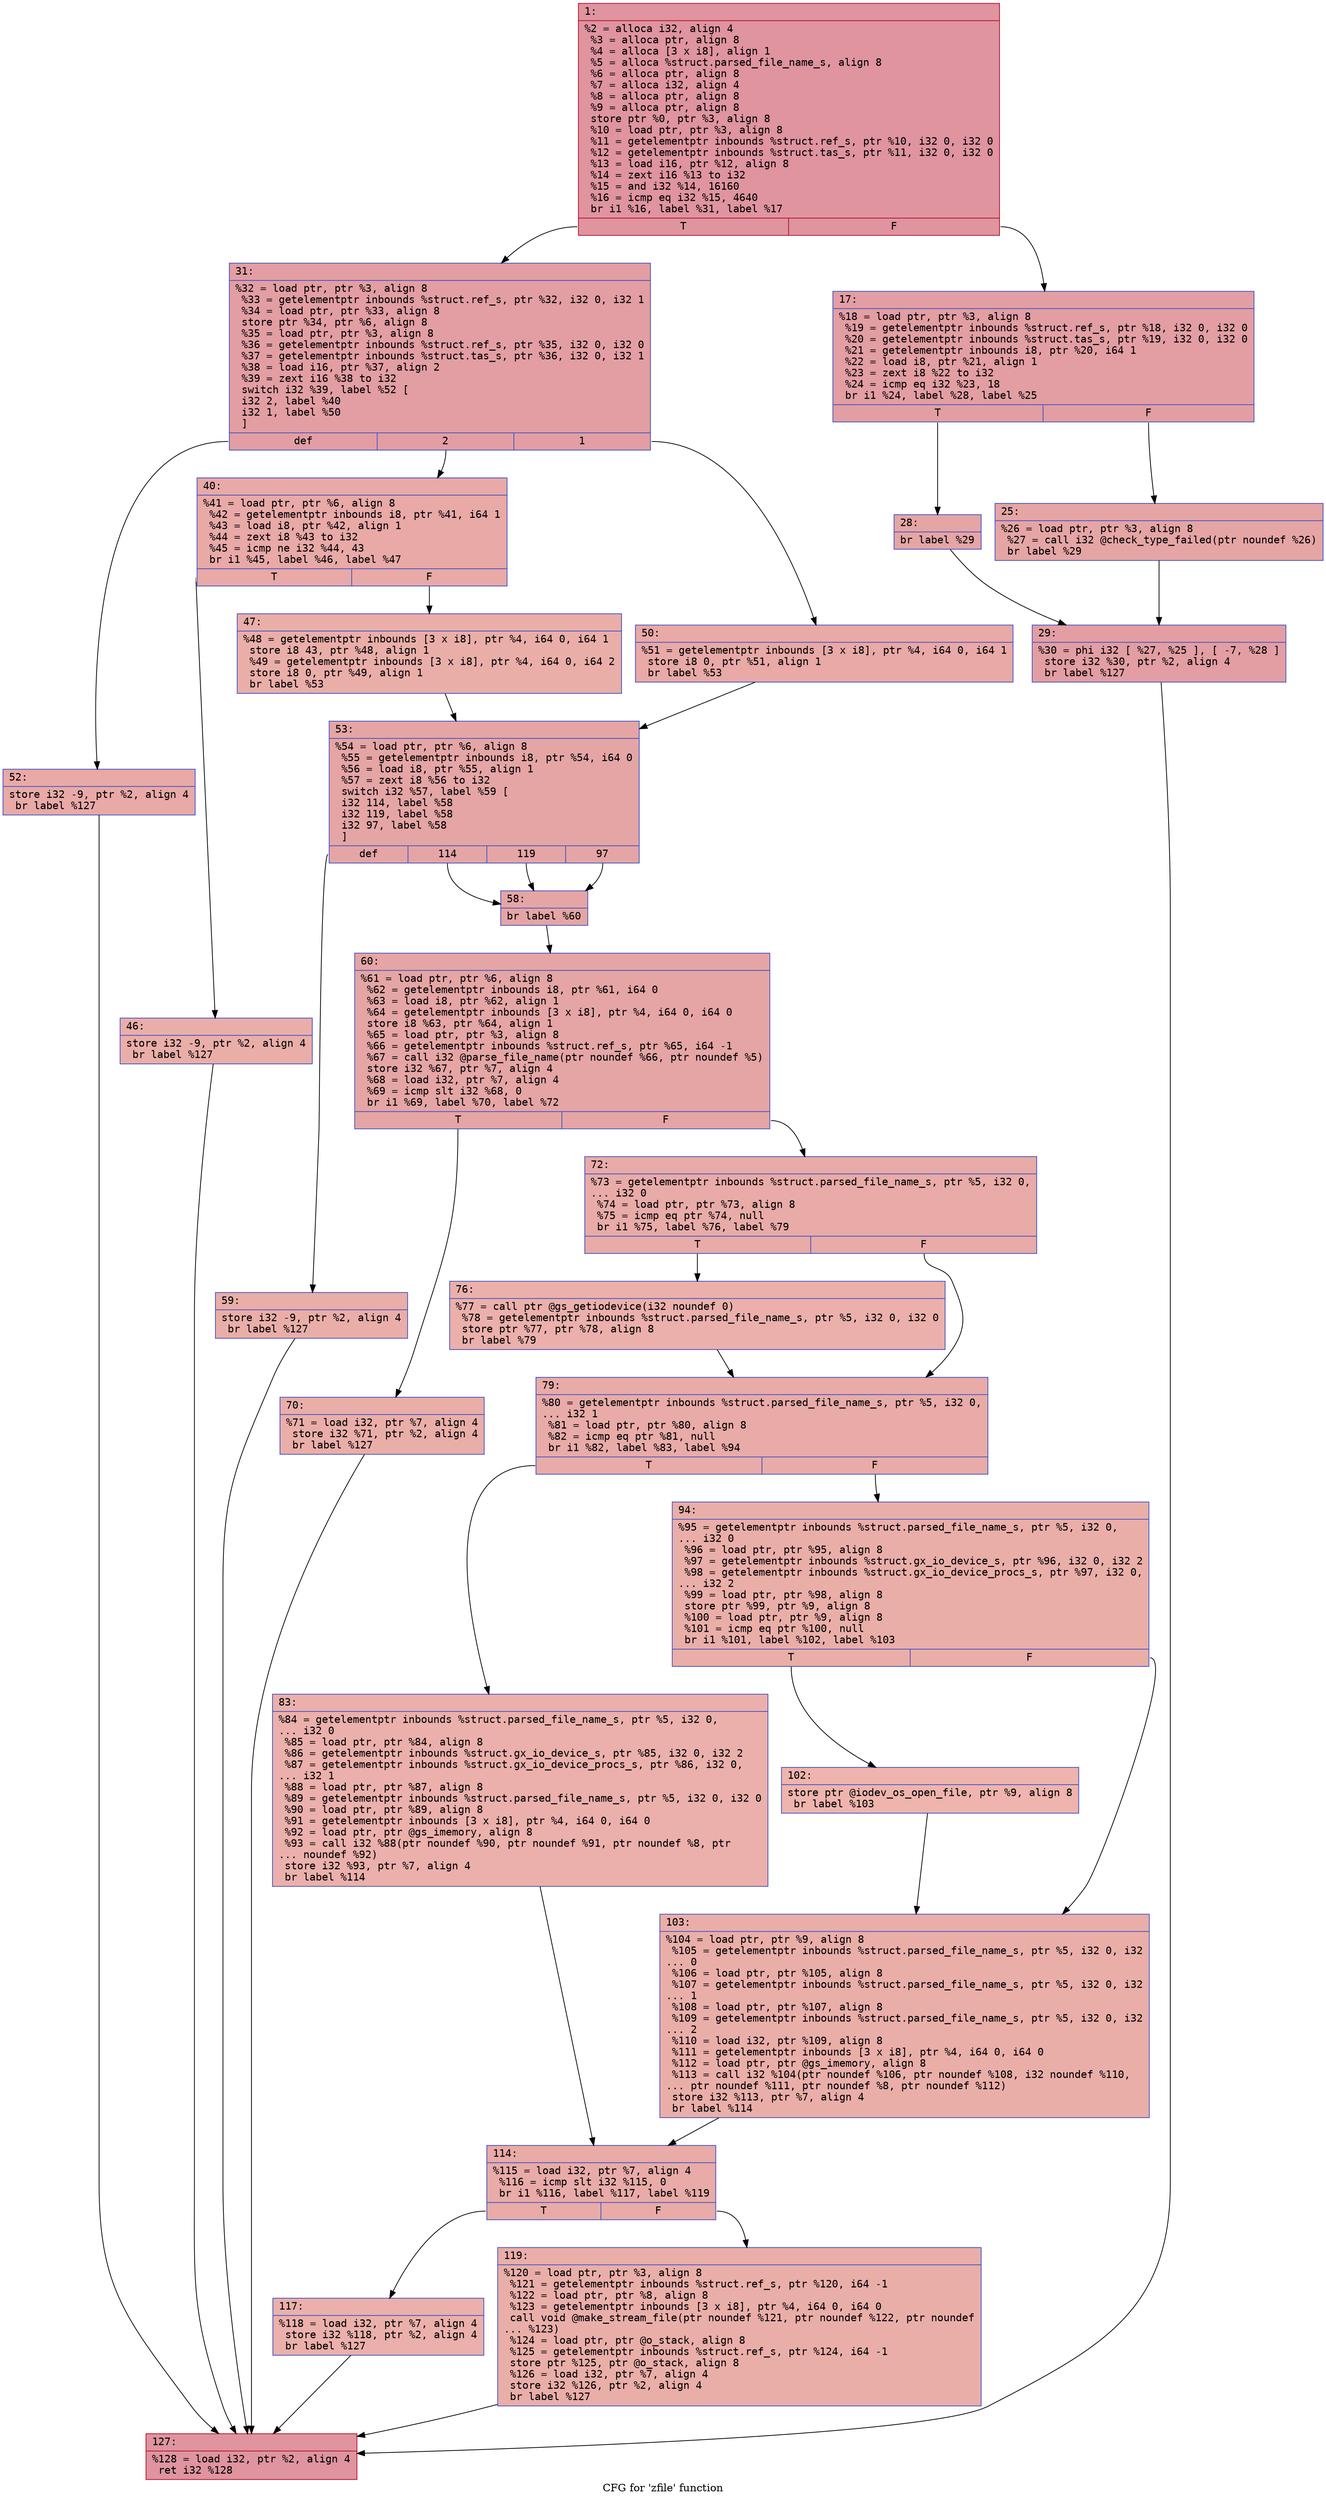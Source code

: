 digraph "CFG for 'zfile' function" {
	label="CFG for 'zfile' function";

	Node0x60000212e2b0 [shape=record,color="#b70d28ff", style=filled, fillcolor="#b70d2870" fontname="Courier",label="{1:\l|  %2 = alloca i32, align 4\l  %3 = alloca ptr, align 8\l  %4 = alloca [3 x i8], align 1\l  %5 = alloca %struct.parsed_file_name_s, align 8\l  %6 = alloca ptr, align 8\l  %7 = alloca i32, align 4\l  %8 = alloca ptr, align 8\l  %9 = alloca ptr, align 8\l  store ptr %0, ptr %3, align 8\l  %10 = load ptr, ptr %3, align 8\l  %11 = getelementptr inbounds %struct.ref_s, ptr %10, i32 0, i32 0\l  %12 = getelementptr inbounds %struct.tas_s, ptr %11, i32 0, i32 0\l  %13 = load i16, ptr %12, align 8\l  %14 = zext i16 %13 to i32\l  %15 = and i32 %14, 16160\l  %16 = icmp eq i32 %15, 4640\l  br i1 %16, label %31, label %17\l|{<s0>T|<s1>F}}"];
	Node0x60000212e2b0:s0 -> Node0x60000212e440[tooltip="1 -> 31\nProbability 50.00%" ];
	Node0x60000212e2b0:s1 -> Node0x60000212e300[tooltip="1 -> 17\nProbability 50.00%" ];
	Node0x60000212e300 [shape=record,color="#3d50c3ff", style=filled, fillcolor="#be242e70" fontname="Courier",label="{17:\l|  %18 = load ptr, ptr %3, align 8\l  %19 = getelementptr inbounds %struct.ref_s, ptr %18, i32 0, i32 0\l  %20 = getelementptr inbounds %struct.tas_s, ptr %19, i32 0, i32 0\l  %21 = getelementptr inbounds i8, ptr %20, i64 1\l  %22 = load i8, ptr %21, align 1\l  %23 = zext i8 %22 to i32\l  %24 = icmp eq i32 %23, 18\l  br i1 %24, label %28, label %25\l|{<s0>T|<s1>F}}"];
	Node0x60000212e300:s0 -> Node0x60000212e3a0[tooltip="17 -> 28\nProbability 50.00%" ];
	Node0x60000212e300:s1 -> Node0x60000212e350[tooltip="17 -> 25\nProbability 50.00%" ];
	Node0x60000212e350 [shape=record,color="#3d50c3ff", style=filled, fillcolor="#c5333470" fontname="Courier",label="{25:\l|  %26 = load ptr, ptr %3, align 8\l  %27 = call i32 @check_type_failed(ptr noundef %26)\l  br label %29\l}"];
	Node0x60000212e350 -> Node0x60000212e3f0[tooltip="25 -> 29\nProbability 100.00%" ];
	Node0x60000212e3a0 [shape=record,color="#3d50c3ff", style=filled, fillcolor="#c5333470" fontname="Courier",label="{28:\l|  br label %29\l}"];
	Node0x60000212e3a0 -> Node0x60000212e3f0[tooltip="28 -> 29\nProbability 100.00%" ];
	Node0x60000212e3f0 [shape=record,color="#3d50c3ff", style=filled, fillcolor="#be242e70" fontname="Courier",label="{29:\l|  %30 = phi i32 [ %27, %25 ], [ -7, %28 ]\l  store i32 %30, ptr %2, align 4\l  br label %127\l}"];
	Node0x60000212e3f0 -> Node0x60000212ead0[tooltip="29 -> 127\nProbability 100.00%" ];
	Node0x60000212e440 [shape=record,color="#3d50c3ff", style=filled, fillcolor="#be242e70" fontname="Courier",label="{31:\l|  %32 = load ptr, ptr %3, align 8\l  %33 = getelementptr inbounds %struct.ref_s, ptr %32, i32 0, i32 1\l  %34 = load ptr, ptr %33, align 8\l  store ptr %34, ptr %6, align 8\l  %35 = load ptr, ptr %3, align 8\l  %36 = getelementptr inbounds %struct.ref_s, ptr %35, i32 0, i32 0\l  %37 = getelementptr inbounds %struct.tas_s, ptr %36, i32 0, i32 1\l  %38 = load i16, ptr %37, align 2\l  %39 = zext i16 %38 to i32\l  switch i32 %39, label %52 [\l    i32 2, label %40\l    i32 1, label %50\l  ]\l|{<s0>def|<s1>2|<s2>1}}"];
	Node0x60000212e440:s0 -> Node0x60000212e5d0[tooltip="31 -> 52\nProbability 33.33%" ];
	Node0x60000212e440:s1 -> Node0x60000212e490[tooltip="31 -> 40\nProbability 33.33%" ];
	Node0x60000212e440:s2 -> Node0x60000212e580[tooltip="31 -> 50\nProbability 33.33%" ];
	Node0x60000212e490 [shape=record,color="#3d50c3ff", style=filled, fillcolor="#ca3b3770" fontname="Courier",label="{40:\l|  %41 = load ptr, ptr %6, align 8\l  %42 = getelementptr inbounds i8, ptr %41, i64 1\l  %43 = load i8, ptr %42, align 1\l  %44 = zext i8 %43 to i32\l  %45 = icmp ne i32 %44, 43\l  br i1 %45, label %46, label %47\l|{<s0>T|<s1>F}}"];
	Node0x60000212e490:s0 -> Node0x60000212e4e0[tooltip="40 -> 46\nProbability 50.00%" ];
	Node0x60000212e490:s1 -> Node0x60000212e530[tooltip="40 -> 47\nProbability 50.00%" ];
	Node0x60000212e4e0 [shape=record,color="#3d50c3ff", style=filled, fillcolor="#d0473d70" fontname="Courier",label="{46:\l|  store i32 -9, ptr %2, align 4\l  br label %127\l}"];
	Node0x60000212e4e0 -> Node0x60000212ead0[tooltip="46 -> 127\nProbability 100.00%" ];
	Node0x60000212e530 [shape=record,color="#3d50c3ff", style=filled, fillcolor="#d0473d70" fontname="Courier",label="{47:\l|  %48 = getelementptr inbounds [3 x i8], ptr %4, i64 0, i64 1\l  store i8 43, ptr %48, align 1\l  %49 = getelementptr inbounds [3 x i8], ptr %4, i64 0, i64 2\l  store i8 0, ptr %49, align 1\l  br label %53\l}"];
	Node0x60000212e530 -> Node0x60000212e620[tooltip="47 -> 53\nProbability 100.00%" ];
	Node0x60000212e580 [shape=record,color="#3d50c3ff", style=filled, fillcolor="#ca3b3770" fontname="Courier",label="{50:\l|  %51 = getelementptr inbounds [3 x i8], ptr %4, i64 0, i64 1\l  store i8 0, ptr %51, align 1\l  br label %53\l}"];
	Node0x60000212e580 -> Node0x60000212e620[tooltip="50 -> 53\nProbability 100.00%" ];
	Node0x60000212e5d0 [shape=record,color="#3d50c3ff", style=filled, fillcolor="#ca3b3770" fontname="Courier",label="{52:\l|  store i32 -9, ptr %2, align 4\l  br label %127\l}"];
	Node0x60000212e5d0 -> Node0x60000212ead0[tooltip="52 -> 127\nProbability 100.00%" ];
	Node0x60000212e620 [shape=record,color="#3d50c3ff", style=filled, fillcolor="#c5333470" fontname="Courier",label="{53:\l|  %54 = load ptr, ptr %6, align 8\l  %55 = getelementptr inbounds i8, ptr %54, i64 0\l  %56 = load i8, ptr %55, align 1\l  %57 = zext i8 %56 to i32\l  switch i32 %57, label %59 [\l    i32 114, label %58\l    i32 119, label %58\l    i32 97, label %58\l  ]\l|{<s0>def|<s1>114|<s2>119|<s3>97}}"];
	Node0x60000212e620:s0 -> Node0x60000212e6c0[tooltip="53 -> 59\nProbability 25.00%" ];
	Node0x60000212e620:s1 -> Node0x60000212e670[tooltip="53 -> 58\nProbability 75.00%" ];
	Node0x60000212e620:s2 -> Node0x60000212e670[tooltip="53 -> 58\nProbability 75.00%" ];
	Node0x60000212e620:s3 -> Node0x60000212e670[tooltip="53 -> 58\nProbability 75.00%" ];
	Node0x60000212e670 [shape=record,color="#3d50c3ff", style=filled, fillcolor="#c5333470" fontname="Courier",label="{58:\l|  br label %60\l}"];
	Node0x60000212e670 -> Node0x60000212e710[tooltip="58 -> 60\nProbability 100.00%" ];
	Node0x60000212e6c0 [shape=record,color="#3d50c3ff", style=filled, fillcolor="#d0473d70" fontname="Courier",label="{59:\l|  store i32 -9, ptr %2, align 4\l  br label %127\l}"];
	Node0x60000212e6c0 -> Node0x60000212ead0[tooltip="59 -> 127\nProbability 100.00%" ];
	Node0x60000212e710 [shape=record,color="#3d50c3ff", style=filled, fillcolor="#c5333470" fontname="Courier",label="{60:\l|  %61 = load ptr, ptr %6, align 8\l  %62 = getelementptr inbounds i8, ptr %61, i64 0\l  %63 = load i8, ptr %62, align 1\l  %64 = getelementptr inbounds [3 x i8], ptr %4, i64 0, i64 0\l  store i8 %63, ptr %64, align 1\l  %65 = load ptr, ptr %3, align 8\l  %66 = getelementptr inbounds %struct.ref_s, ptr %65, i64 -1\l  %67 = call i32 @parse_file_name(ptr noundef %66, ptr noundef %5)\l  store i32 %67, ptr %7, align 4\l  %68 = load i32, ptr %7, align 4\l  %69 = icmp slt i32 %68, 0\l  br i1 %69, label %70, label %72\l|{<s0>T|<s1>F}}"];
	Node0x60000212e710:s0 -> Node0x60000212e760[tooltip="60 -> 70\nProbability 37.50%" ];
	Node0x60000212e710:s1 -> Node0x60000212e7b0[tooltip="60 -> 72\nProbability 62.50%" ];
	Node0x60000212e760 [shape=record,color="#3d50c3ff", style=filled, fillcolor="#d0473d70" fontname="Courier",label="{70:\l|  %71 = load i32, ptr %7, align 4\l  store i32 %71, ptr %2, align 4\l  br label %127\l}"];
	Node0x60000212e760 -> Node0x60000212ead0[tooltip="70 -> 127\nProbability 100.00%" ];
	Node0x60000212e7b0 [shape=record,color="#3d50c3ff", style=filled, fillcolor="#cc403a70" fontname="Courier",label="{72:\l|  %73 = getelementptr inbounds %struct.parsed_file_name_s, ptr %5, i32 0,\l... i32 0\l  %74 = load ptr, ptr %73, align 8\l  %75 = icmp eq ptr %74, null\l  br i1 %75, label %76, label %79\l|{<s0>T|<s1>F}}"];
	Node0x60000212e7b0:s0 -> Node0x60000212e800[tooltip="72 -> 76\nProbability 37.50%" ];
	Node0x60000212e7b0:s1 -> Node0x60000212e850[tooltip="72 -> 79\nProbability 62.50%" ];
	Node0x60000212e800 [shape=record,color="#3d50c3ff", style=filled, fillcolor="#d24b4070" fontname="Courier",label="{76:\l|  %77 = call ptr @gs_getiodevice(i32 noundef 0)\l  %78 = getelementptr inbounds %struct.parsed_file_name_s, ptr %5, i32 0, i32 0\l  store ptr %77, ptr %78, align 8\l  br label %79\l}"];
	Node0x60000212e800 -> Node0x60000212e850[tooltip="76 -> 79\nProbability 100.00%" ];
	Node0x60000212e850 [shape=record,color="#3d50c3ff", style=filled, fillcolor="#cc403a70" fontname="Courier",label="{79:\l|  %80 = getelementptr inbounds %struct.parsed_file_name_s, ptr %5, i32 0,\l... i32 1\l  %81 = load ptr, ptr %80, align 8\l  %82 = icmp eq ptr %81, null\l  br i1 %82, label %83, label %94\l|{<s0>T|<s1>F}}"];
	Node0x60000212e850:s0 -> Node0x60000212e8a0[tooltip="79 -> 83\nProbability 37.50%" ];
	Node0x60000212e850:s1 -> Node0x60000212e8f0[tooltip="79 -> 94\nProbability 62.50%" ];
	Node0x60000212e8a0 [shape=record,color="#3d50c3ff", style=filled, fillcolor="#d24b4070" fontname="Courier",label="{83:\l|  %84 = getelementptr inbounds %struct.parsed_file_name_s, ptr %5, i32 0,\l... i32 0\l  %85 = load ptr, ptr %84, align 8\l  %86 = getelementptr inbounds %struct.gx_io_device_s, ptr %85, i32 0, i32 2\l  %87 = getelementptr inbounds %struct.gx_io_device_procs_s, ptr %86, i32 0,\l... i32 1\l  %88 = load ptr, ptr %87, align 8\l  %89 = getelementptr inbounds %struct.parsed_file_name_s, ptr %5, i32 0, i32 0\l  %90 = load ptr, ptr %89, align 8\l  %91 = getelementptr inbounds [3 x i8], ptr %4, i64 0, i64 0\l  %92 = load ptr, ptr @gs_imemory, align 8\l  %93 = call i32 %88(ptr noundef %90, ptr noundef %91, ptr noundef %8, ptr\l... noundef %92)\l  store i32 %93, ptr %7, align 4\l  br label %114\l}"];
	Node0x60000212e8a0 -> Node0x60000212e9e0[tooltip="83 -> 114\nProbability 100.00%" ];
	Node0x60000212e8f0 [shape=record,color="#3d50c3ff", style=filled, fillcolor="#d0473d70" fontname="Courier",label="{94:\l|  %95 = getelementptr inbounds %struct.parsed_file_name_s, ptr %5, i32 0,\l... i32 0\l  %96 = load ptr, ptr %95, align 8\l  %97 = getelementptr inbounds %struct.gx_io_device_s, ptr %96, i32 0, i32 2\l  %98 = getelementptr inbounds %struct.gx_io_device_procs_s, ptr %97, i32 0,\l... i32 2\l  %99 = load ptr, ptr %98, align 8\l  store ptr %99, ptr %9, align 8\l  %100 = load ptr, ptr %9, align 8\l  %101 = icmp eq ptr %100, null\l  br i1 %101, label %102, label %103\l|{<s0>T|<s1>F}}"];
	Node0x60000212e8f0:s0 -> Node0x60000212e940[tooltip="94 -> 102\nProbability 37.50%" ];
	Node0x60000212e8f0:s1 -> Node0x60000212e990[tooltip="94 -> 103\nProbability 62.50%" ];
	Node0x60000212e940 [shape=record,color="#3d50c3ff", style=filled, fillcolor="#d8564670" fontname="Courier",label="{102:\l|  store ptr @iodev_os_open_file, ptr %9, align 8\l  br label %103\l}"];
	Node0x60000212e940 -> Node0x60000212e990[tooltip="102 -> 103\nProbability 100.00%" ];
	Node0x60000212e990 [shape=record,color="#3d50c3ff", style=filled, fillcolor="#d0473d70" fontname="Courier",label="{103:\l|  %104 = load ptr, ptr %9, align 8\l  %105 = getelementptr inbounds %struct.parsed_file_name_s, ptr %5, i32 0, i32\l... 0\l  %106 = load ptr, ptr %105, align 8\l  %107 = getelementptr inbounds %struct.parsed_file_name_s, ptr %5, i32 0, i32\l... 1\l  %108 = load ptr, ptr %107, align 8\l  %109 = getelementptr inbounds %struct.parsed_file_name_s, ptr %5, i32 0, i32\l... 2\l  %110 = load i32, ptr %109, align 8\l  %111 = getelementptr inbounds [3 x i8], ptr %4, i64 0, i64 0\l  %112 = load ptr, ptr @gs_imemory, align 8\l  %113 = call i32 %104(ptr noundef %106, ptr noundef %108, i32 noundef %110,\l... ptr noundef %111, ptr noundef %8, ptr noundef %112)\l  store i32 %113, ptr %7, align 4\l  br label %114\l}"];
	Node0x60000212e990 -> Node0x60000212e9e0[tooltip="103 -> 114\nProbability 100.00%" ];
	Node0x60000212e9e0 [shape=record,color="#3d50c3ff", style=filled, fillcolor="#cc403a70" fontname="Courier",label="{114:\l|  %115 = load i32, ptr %7, align 4\l  %116 = icmp slt i32 %115, 0\l  br i1 %116, label %117, label %119\l|{<s0>T|<s1>F}}"];
	Node0x60000212e9e0:s0 -> Node0x60000212ea30[tooltip="114 -> 117\nProbability 37.50%" ];
	Node0x60000212e9e0:s1 -> Node0x60000212ea80[tooltip="114 -> 119\nProbability 62.50%" ];
	Node0x60000212ea30 [shape=record,color="#3d50c3ff", style=filled, fillcolor="#d24b4070" fontname="Courier",label="{117:\l|  %118 = load i32, ptr %7, align 4\l  store i32 %118, ptr %2, align 4\l  br label %127\l}"];
	Node0x60000212ea30 -> Node0x60000212ead0[tooltip="117 -> 127\nProbability 100.00%" ];
	Node0x60000212ea80 [shape=record,color="#3d50c3ff", style=filled, fillcolor="#d0473d70" fontname="Courier",label="{119:\l|  %120 = load ptr, ptr %3, align 8\l  %121 = getelementptr inbounds %struct.ref_s, ptr %120, i64 -1\l  %122 = load ptr, ptr %8, align 8\l  %123 = getelementptr inbounds [3 x i8], ptr %4, i64 0, i64 0\l  call void @make_stream_file(ptr noundef %121, ptr noundef %122, ptr noundef\l... %123)\l  %124 = load ptr, ptr @o_stack, align 8\l  %125 = getelementptr inbounds %struct.ref_s, ptr %124, i64 -1\l  store ptr %125, ptr @o_stack, align 8\l  %126 = load i32, ptr %7, align 4\l  store i32 %126, ptr %2, align 4\l  br label %127\l}"];
	Node0x60000212ea80 -> Node0x60000212ead0[tooltip="119 -> 127\nProbability 100.00%" ];
	Node0x60000212ead0 [shape=record,color="#b70d28ff", style=filled, fillcolor="#b70d2870" fontname="Courier",label="{127:\l|  %128 = load i32, ptr %2, align 4\l  ret i32 %128\l}"];
}
